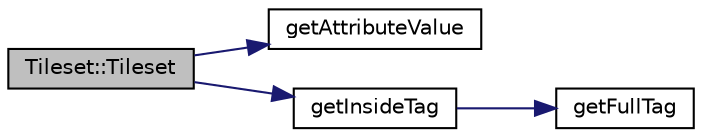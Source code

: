 digraph "Tileset::Tileset"
{
 // LATEX_PDF_SIZE
  bgcolor="transparent";
  edge [fontname="Helvetica",fontsize="10",labelfontname="Helvetica",labelfontsize="10"];
  node [fontname="Helvetica",fontsize="10",shape=record];
  rankdir="LR";
  Node1 [label="Tileset::Tileset",height=0.2,width=0.4,color="black", fillcolor="grey75", style="filled", fontcolor="black",tooltip="Constructeur par copie."];
  Node1 -> Node2 [color="midnightblue",fontsize="10",style="solid",fontname="Helvetica"];
  Node2 [label="getAttributeValue",height=0.2,width=0.4,color="black",URL="$tmxParsing_8cpp.html#a7f798bd46c19c61d7e3f0356018bc0c9",tooltip="Retourne la valeur d'un attribut d'un balise XML."];
  Node1 -> Node3 [color="midnightblue",fontsize="10",style="solid",fontname="Helvetica"];
  Node3 [label="getInsideTag",height=0.2,width=0.4,color="black",URL="$tmxParsing_8cpp.html#a01a1670c28de93ece461380677bb7d89",tooltip=" "];
  Node3 -> Node4 [color="midnightblue",fontsize="10",style="solid",fontname="Helvetica"];
  Node4 [label="getFullTag",height=0.2,width=0.4,color="black",URL="$tmxParsing_8cpp.html#a8fc864f80bb4b71341f7189e9a5c9bcd",tooltip=" "];
}
